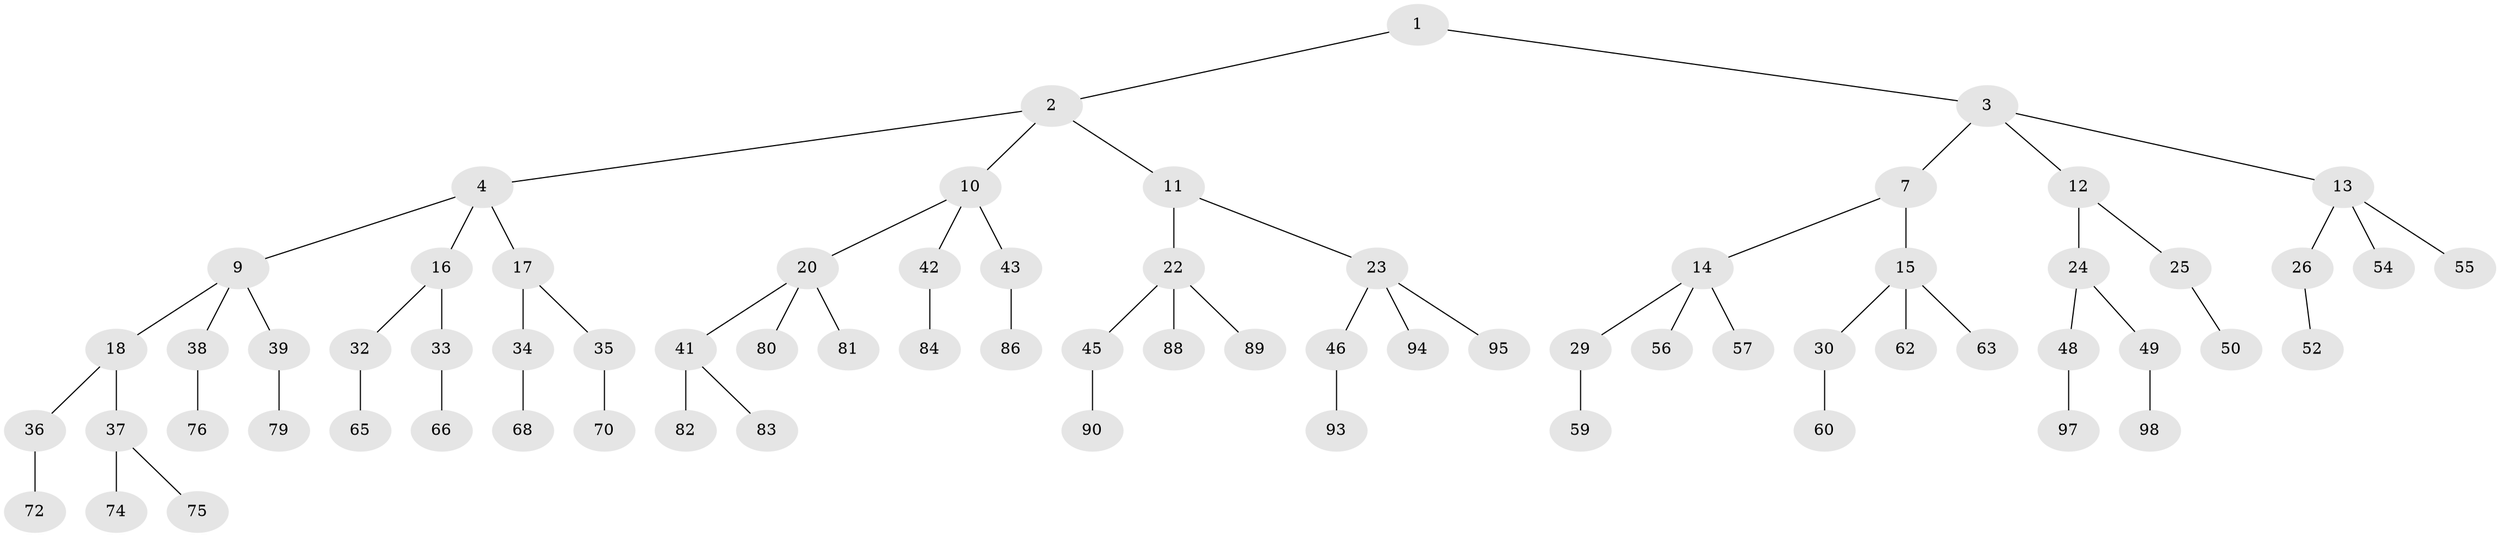 // original degree distribution, {2: 0.02, 3: 0.48, 1: 0.5}
// Generated by graph-tools (version 1.1) at 2025/11/02/21/25 10:11:11]
// undirected, 71 vertices, 70 edges
graph export_dot {
graph [start="1"]
  node [color=gray90,style=filled];
  1;
  2 [latent=1,super="+5"];
  3 [latent=1,super="+6"];
  4 [latent=0.5,super="+8"];
  7 [latent=0.5];
  9 [latent=0.333333,super="+19"];
  10 [latent=0.333333,super="+21"];
  11 [latent=0.333333];
  12 [latent=0.333333];
  13 [latent=0.333333,super="+27"];
  14 [latent=0.333333,super="+28"];
  15 [latent=0.333333,super="+31"];
  16 [latent=0.25];
  17 [latent=0.25];
  18 [latent=0.25];
  20 [latent=0.25,super="+40"];
  22 [latent=0.25,super="+44"];
  23 [latent=0.25,super="+47"];
  24 [latent=0.25];
  25 [latent=0.25,super="+51"];
  26 [latent=0.25,super="+53"];
  29 [latent=0.25,super="+58"];
  30 [latent=0.25,super="+61"];
  32 [latent=0.2,super="+64"];
  33 [latent=0.2,super="+67"];
  34 [latent=0.2,super="+69"];
  35 [latent=0.2,super="+71"];
  36 [latent=0.2,super="+73"];
  37 [latent=0.2];
  38 [latent=0.2,super="+77"];
  39 [latent=0.2,super="+78"];
  41 [latent=0.2];
  42 [latent=0.2,super="+85"];
  43 [latent=0.2,super="+87"];
  45 [latent=0.2,super="+91"];
  46 [latent=0.2,super="+92"];
  48 [latent=0.2,super="+96"];
  49 [latent=0.2,super="+99"];
  50 [latent=0.2,super="+100"];
  52 [latent=0.2];
  54 [latent=0.2];
  55 [latent=0.2];
  56 [latent=0.2];
  57 [latent=0.2];
  59 [latent=0.2];
  60 [latent=0.2];
  62 [latent=0.2];
  63 [latent=0.2];
  65 [latent=0.166667];
  66 [latent=0.166667];
  68 [latent=0.166667];
  70 [latent=0.166667];
  72 [latent=0.166667];
  74 [latent=0.166667];
  75 [latent=0.166667];
  76 [latent=0.166667];
  79 [latent=0.166667];
  80 [latent=0.166667];
  81 [latent=0.166667];
  82 [latent=0.166667];
  83 [latent=0.166667];
  84 [latent=0.166667];
  86 [latent=0.166667];
  88 [latent=0.166667];
  89 [latent=0.166667];
  90 [latent=0.166667];
  93 [latent=0.166667];
  94 [latent=0.166667];
  95 [latent=0.166667];
  97 [latent=0.166667];
  98 [latent=0.166667];
  1 -- 2;
  1 -- 3;
  2 -- 4;
  2 -- 11;
  2 -- 10;
  3 -- 7;
  3 -- 12;
  3 -- 13;
  4 -- 9;
  4 -- 16;
  4 -- 17;
  7 -- 14;
  7 -- 15;
  9 -- 18;
  9 -- 38;
  9 -- 39;
  10 -- 20;
  10 -- 43;
  10 -- 42;
  11 -- 22;
  11 -- 23;
  12 -- 24;
  12 -- 25;
  13 -- 26;
  13 -- 54;
  13 -- 55;
  14 -- 29;
  14 -- 56;
  14 -- 57;
  15 -- 30;
  15 -- 63;
  15 -- 62;
  16 -- 32;
  16 -- 33;
  17 -- 34;
  17 -- 35;
  18 -- 36;
  18 -- 37;
  20 -- 41;
  20 -- 80;
  20 -- 81;
  22 -- 45;
  22 -- 88;
  22 -- 89;
  23 -- 46;
  23 -- 95;
  23 -- 94;
  24 -- 48;
  24 -- 49;
  25 -- 50;
  26 -- 52;
  29 -- 59;
  30 -- 60;
  32 -- 65;
  33 -- 66;
  34 -- 68;
  35 -- 70;
  36 -- 72;
  37 -- 74;
  37 -- 75;
  38 -- 76;
  39 -- 79;
  41 -- 82;
  41 -- 83;
  42 -- 84;
  43 -- 86;
  45 -- 90;
  46 -- 93;
  48 -- 97;
  49 -- 98;
}
